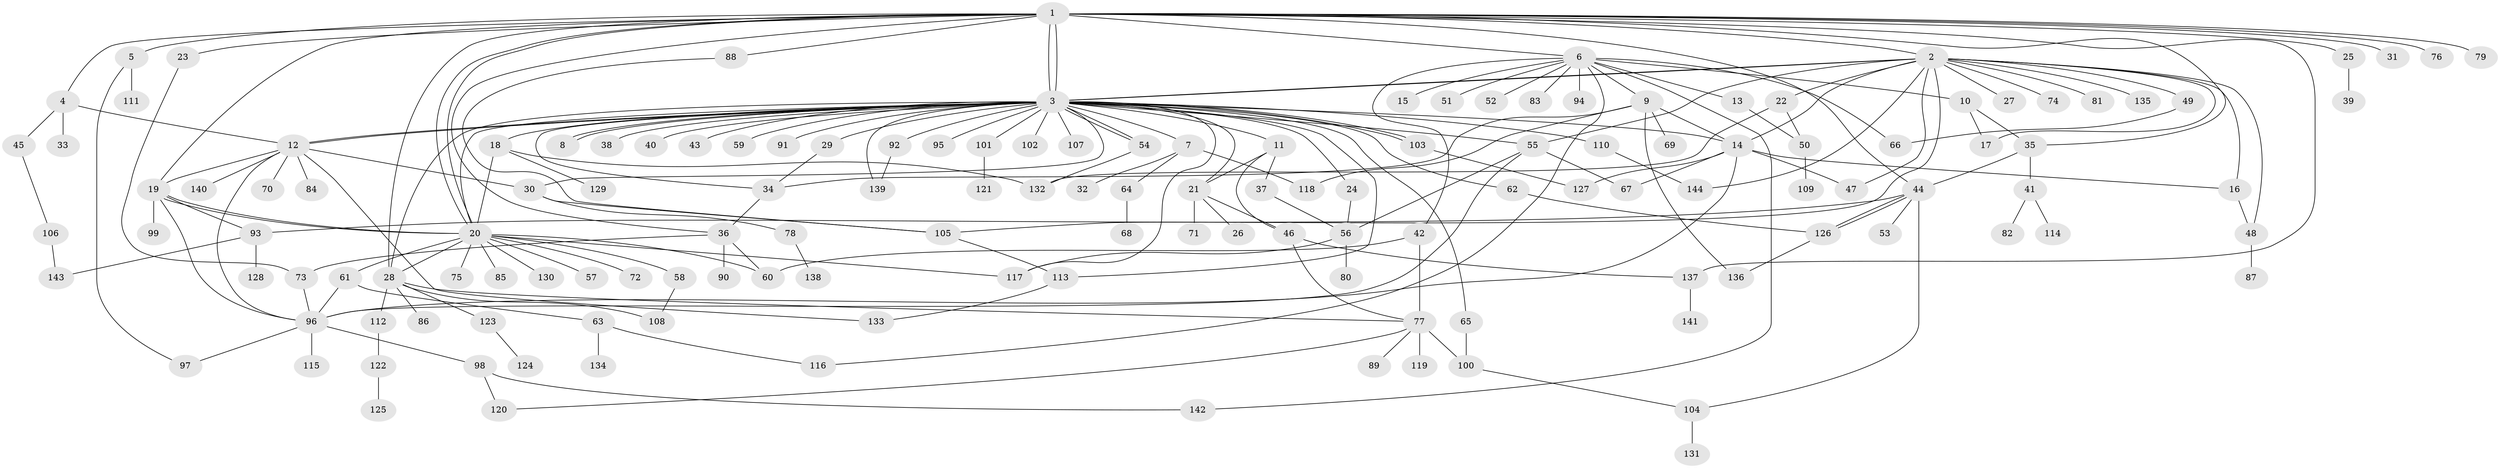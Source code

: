 // Generated by graph-tools (version 1.1) at 2025/01/03/09/25 03:01:42]
// undirected, 144 vertices, 214 edges
graph export_dot {
graph [start="1"]
  node [color=gray90,style=filled];
  1;
  2;
  3;
  4;
  5;
  6;
  7;
  8;
  9;
  10;
  11;
  12;
  13;
  14;
  15;
  16;
  17;
  18;
  19;
  20;
  21;
  22;
  23;
  24;
  25;
  26;
  27;
  28;
  29;
  30;
  31;
  32;
  33;
  34;
  35;
  36;
  37;
  38;
  39;
  40;
  41;
  42;
  43;
  44;
  45;
  46;
  47;
  48;
  49;
  50;
  51;
  52;
  53;
  54;
  55;
  56;
  57;
  58;
  59;
  60;
  61;
  62;
  63;
  64;
  65;
  66;
  67;
  68;
  69;
  70;
  71;
  72;
  73;
  74;
  75;
  76;
  77;
  78;
  79;
  80;
  81;
  82;
  83;
  84;
  85;
  86;
  87;
  88;
  89;
  90;
  91;
  92;
  93;
  94;
  95;
  96;
  97;
  98;
  99;
  100;
  101;
  102;
  103;
  104;
  105;
  106;
  107;
  108;
  109;
  110;
  111;
  112;
  113;
  114;
  115;
  116;
  117;
  118;
  119;
  120;
  121;
  122;
  123;
  124;
  125;
  126;
  127;
  128;
  129;
  130;
  131;
  132;
  133;
  134;
  135;
  136;
  137;
  138;
  139;
  140;
  141;
  142;
  143;
  144;
  1 -- 2;
  1 -- 3;
  1 -- 3;
  1 -- 4;
  1 -- 5;
  1 -- 6;
  1 -- 19;
  1 -- 20;
  1 -- 20;
  1 -- 23;
  1 -- 25;
  1 -- 28;
  1 -- 31;
  1 -- 35;
  1 -- 36;
  1 -- 44;
  1 -- 76;
  1 -- 79;
  1 -- 88;
  1 -- 137;
  2 -- 3;
  2 -- 3;
  2 -- 14;
  2 -- 16;
  2 -- 17;
  2 -- 22;
  2 -- 27;
  2 -- 47;
  2 -- 48;
  2 -- 49;
  2 -- 55;
  2 -- 74;
  2 -- 81;
  2 -- 105;
  2 -- 135;
  2 -- 144;
  3 -- 7;
  3 -- 8;
  3 -- 8;
  3 -- 11;
  3 -- 12;
  3 -- 12;
  3 -- 14;
  3 -- 18;
  3 -- 20;
  3 -- 21;
  3 -- 24;
  3 -- 28;
  3 -- 29;
  3 -- 30;
  3 -- 34;
  3 -- 38;
  3 -- 40;
  3 -- 43;
  3 -- 54;
  3 -- 54;
  3 -- 55;
  3 -- 59;
  3 -- 62;
  3 -- 65;
  3 -- 91;
  3 -- 92;
  3 -- 95;
  3 -- 101;
  3 -- 102;
  3 -- 103;
  3 -- 103;
  3 -- 107;
  3 -- 110;
  3 -- 113;
  3 -- 117;
  3 -- 139;
  4 -- 12;
  4 -- 33;
  4 -- 45;
  5 -- 97;
  5 -- 111;
  6 -- 9;
  6 -- 10;
  6 -- 13;
  6 -- 15;
  6 -- 42;
  6 -- 51;
  6 -- 52;
  6 -- 66;
  6 -- 83;
  6 -- 94;
  6 -- 116;
  6 -- 142;
  7 -- 32;
  7 -- 64;
  7 -- 118;
  9 -- 14;
  9 -- 34;
  9 -- 69;
  9 -- 118;
  9 -- 136;
  10 -- 17;
  10 -- 35;
  11 -- 21;
  11 -- 37;
  11 -- 46;
  12 -- 19;
  12 -- 30;
  12 -- 70;
  12 -- 84;
  12 -- 96;
  12 -- 133;
  12 -- 140;
  13 -- 50;
  14 -- 16;
  14 -- 47;
  14 -- 67;
  14 -- 96;
  14 -- 127;
  16 -- 48;
  18 -- 20;
  18 -- 129;
  18 -- 132;
  19 -- 20;
  19 -- 20;
  19 -- 93;
  19 -- 96;
  19 -- 99;
  20 -- 28;
  20 -- 57;
  20 -- 58;
  20 -- 60;
  20 -- 61;
  20 -- 72;
  20 -- 75;
  20 -- 85;
  20 -- 117;
  20 -- 130;
  21 -- 26;
  21 -- 46;
  21 -- 71;
  22 -- 50;
  22 -- 132;
  23 -- 73;
  24 -- 56;
  25 -- 39;
  28 -- 77;
  28 -- 86;
  28 -- 108;
  28 -- 112;
  28 -- 123;
  29 -- 34;
  30 -- 78;
  30 -- 105;
  34 -- 36;
  35 -- 41;
  35 -- 44;
  36 -- 60;
  36 -- 73;
  36 -- 90;
  37 -- 56;
  41 -- 82;
  41 -- 114;
  42 -- 60;
  42 -- 77;
  44 -- 53;
  44 -- 93;
  44 -- 104;
  44 -- 126;
  44 -- 126;
  45 -- 106;
  46 -- 77;
  46 -- 137;
  48 -- 87;
  49 -- 66;
  50 -- 109;
  54 -- 132;
  55 -- 56;
  55 -- 67;
  55 -- 96;
  56 -- 80;
  56 -- 117;
  58 -- 108;
  61 -- 63;
  61 -- 96;
  62 -- 126;
  63 -- 116;
  63 -- 134;
  64 -- 68;
  65 -- 100;
  73 -- 96;
  77 -- 89;
  77 -- 100;
  77 -- 119;
  77 -- 120;
  78 -- 138;
  88 -- 105;
  92 -- 139;
  93 -- 128;
  93 -- 143;
  96 -- 97;
  96 -- 98;
  96 -- 115;
  98 -- 120;
  98 -- 142;
  100 -- 104;
  101 -- 121;
  103 -- 127;
  104 -- 131;
  105 -- 113;
  106 -- 143;
  110 -- 144;
  112 -- 122;
  113 -- 133;
  122 -- 125;
  123 -- 124;
  126 -- 136;
  137 -- 141;
}
